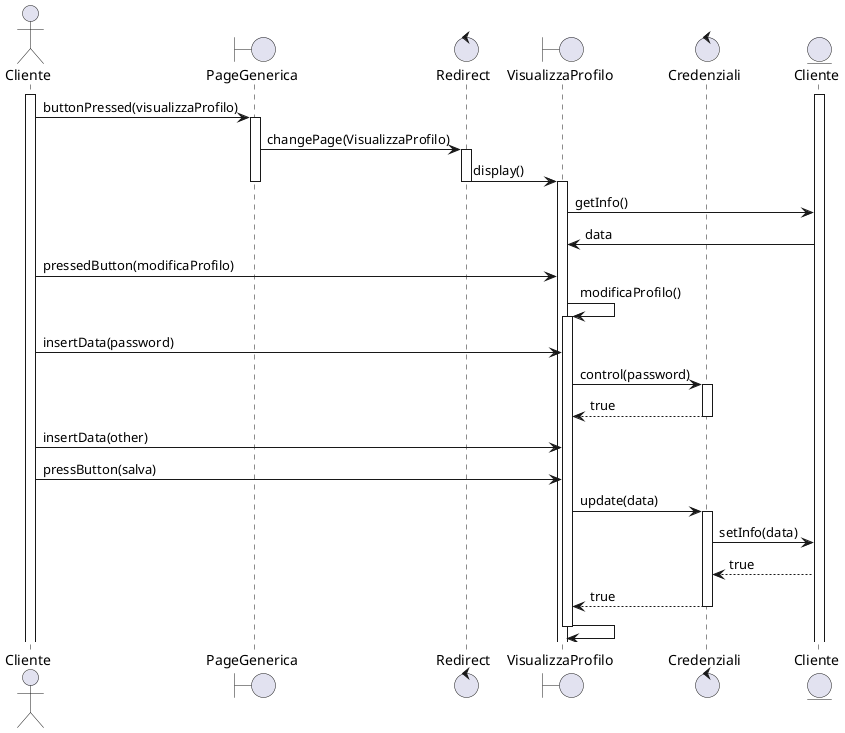 @startuml 
    Actor Cliente
    Boundary PageGenerica
    Control Redirect
    Boundary VisualizzaProfilo
    control Credenziali
    Entity Cliente as ClienteE

    activate Cliente
    activate ClienteE
    Cliente -> PageGenerica : buttonPressed(visualizzaProfilo)
    activate PageGenerica
    PageGenerica -> Redirect : changePage(VisualizzaProfilo)
    activate Redirect
    Redirect -> VisualizzaProfilo : display()
    deactivate Redirect
    deactivate PageGenerica
    activate VisualizzaProfilo
    VisualizzaProfilo -> ClienteE : getInfo()
    ClienteE -> VisualizzaProfilo : data


    Cliente -> VisualizzaProfilo : pressedButton(modificaProfilo)
    VisualizzaProfilo -> VisualizzaProfilo : modificaProfilo()
    activate VisualizzaProfilo
    Cliente -> VisualizzaProfilo : insertData(password)
    VisualizzaProfilo -> Credenziali : control(password)
    activate Credenziali
    Credenziali --> VisualizzaProfilo : true
    deactivate Credenziali
    Cliente -> VisualizzaProfilo : insertData(other)
    Cliente -> VisualizzaProfilo : pressButton(salva)
    VisualizzaProfilo -> Credenziali : update(data)
    activate Credenziali
    Credenziali -> ClienteE : setInfo(data)
    ClienteE --> Credenziali : true
    Credenziali --> VisualizzaProfilo : true
    deactivate Credenziali
    VisualizzaProfilo -> VisualizzaProfilo
deactivate VisualizzaProfilo
@enduml 